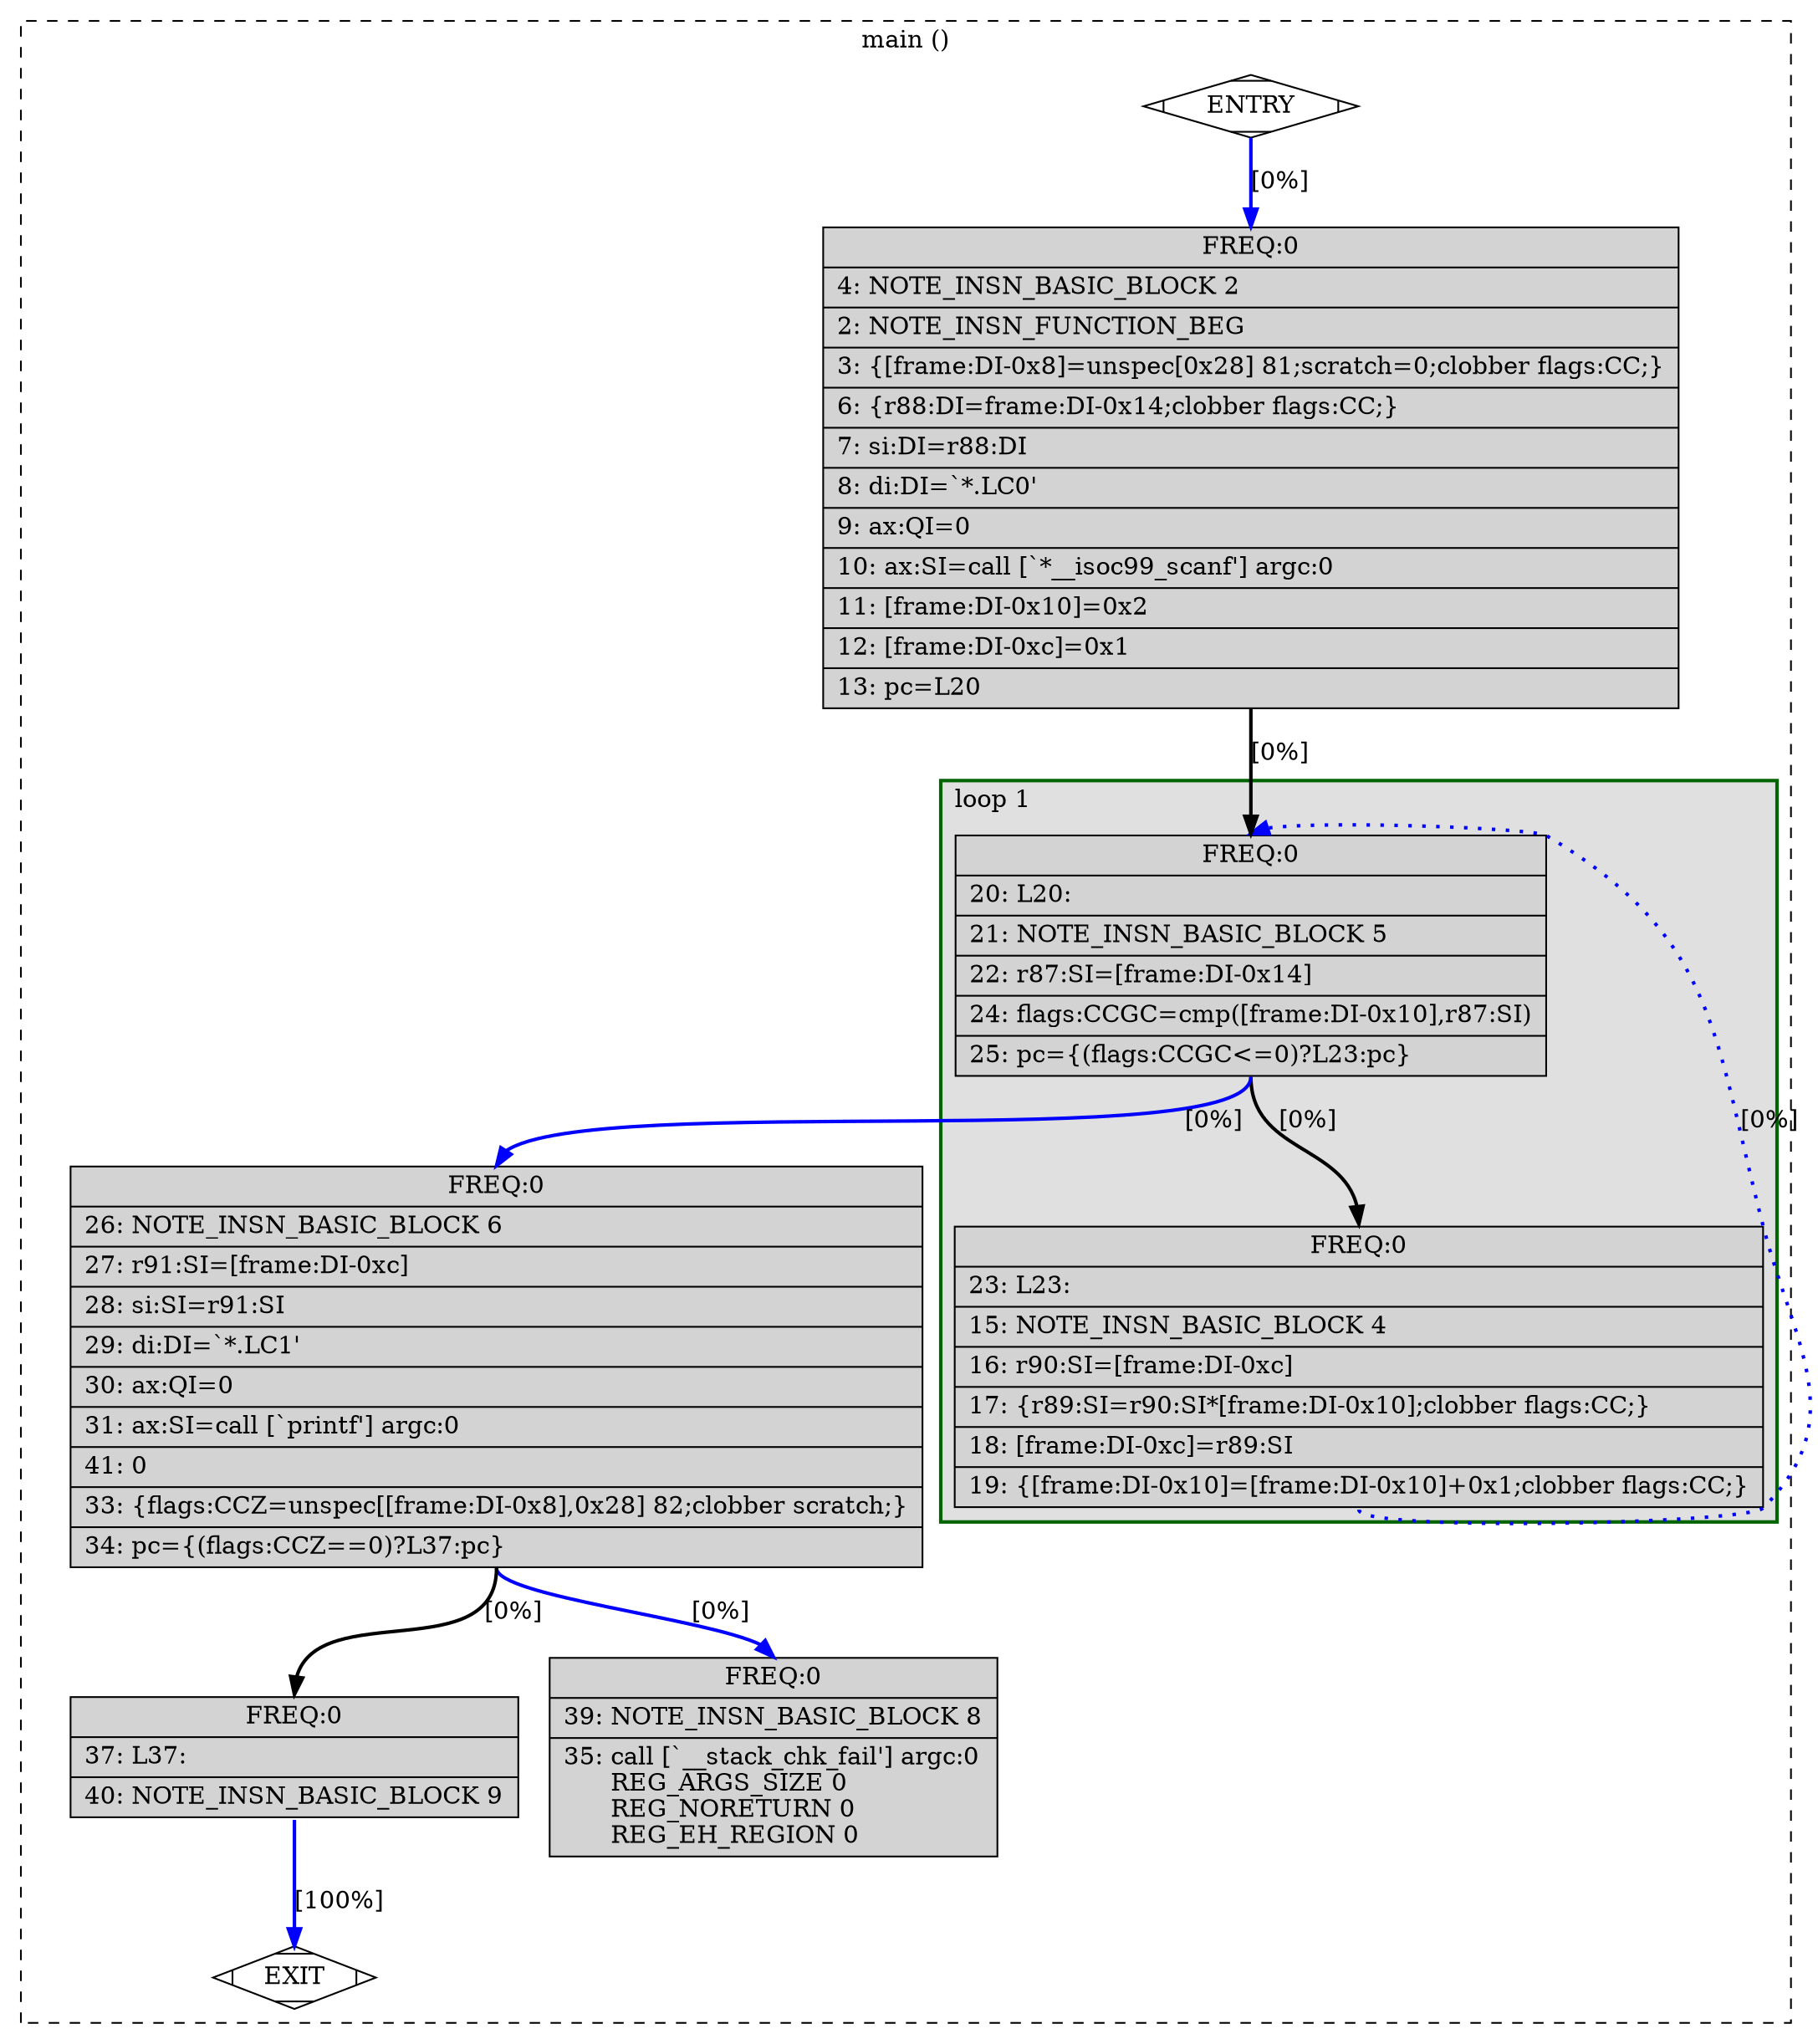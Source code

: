 digraph "test1.c.230r.vregs" {
overlap=false;
subgraph "cluster_main" {
	style="dashed";
	color="black";
	label="main ()";
	subgraph cluster_0_1 {
	style="filled";
	color="darkgreen";
	fillcolor="grey88";
	label="loop 1";
	labeljust=l;
	penwidth=2;
	fn_0_basic_block_5 [shape=record,style=filled,fillcolor=lightgrey,label="{ FREQ:0 |\ \ \ 20:\ L20:\l\
|\ \ \ 21:\ NOTE_INSN_BASIC_BLOCK\ 5\l\
|\ \ \ 22:\ r87:SI=[frame:DI-0x14]\l\
|\ \ \ 24:\ flags:CCGC=cmp([frame:DI-0x10],r87:SI)\l\
|\ \ \ 25:\ pc=\{(flags:CCGC\<=0)?L23:pc\}\l\
}"];

	fn_0_basic_block_4 [shape=record,style=filled,fillcolor=lightgrey,label="{ FREQ:0 |\ \ \ 23:\ L23:\l\
|\ \ \ 15:\ NOTE_INSN_BASIC_BLOCK\ 4\l\
|\ \ \ 16:\ r90:SI=[frame:DI-0xc]\l\
|\ \ \ 17:\ \{r89:SI=r90:SI*[frame:DI-0x10];clobber\ flags:CC;\}\l\
|\ \ \ 18:\ [frame:DI-0xc]=r89:SI\l\
|\ \ \ 19:\ \{[frame:DI-0x10]=[frame:DI-0x10]+0x1;clobber\ flags:CC;\}\l\
}"];

	}
	fn_0_basic_block_0 [shape=Mdiamond,style=filled,fillcolor=white,label="ENTRY"];

	fn_0_basic_block_1 [shape=Mdiamond,style=filled,fillcolor=white,label="EXIT"];

	fn_0_basic_block_2 [shape=record,style=filled,fillcolor=lightgrey,label="{ FREQ:0 |\ \ \ \ 4:\ NOTE_INSN_BASIC_BLOCK\ 2\l\
|\ \ \ \ 2:\ NOTE_INSN_FUNCTION_BEG\l\
|\ \ \ \ 3:\ \{[frame:DI-0x8]=unspec[0x28]\ 81;scratch=0;clobber\ flags:CC;\}\l\
|\ \ \ \ 6:\ \{r88:DI=frame:DI-0x14;clobber\ flags:CC;\}\l\
|\ \ \ \ 7:\ si:DI=r88:DI\l\
|\ \ \ \ 8:\ di:DI=`*.LC0'\l\
|\ \ \ \ 9:\ ax:QI=0\l\
|\ \ \ 10:\ ax:SI=call\ [`*__isoc99_scanf']\ argc:0\l\
|\ \ \ 11:\ [frame:DI-0x10]=0x2\l\
|\ \ \ 12:\ [frame:DI-0xc]=0x1\l\
|\ \ \ 13:\ pc=L20\l\
}"];

	fn_0_basic_block_6 [shape=record,style=filled,fillcolor=lightgrey,label="{ FREQ:0 |\ \ \ 26:\ NOTE_INSN_BASIC_BLOCK\ 6\l\
|\ \ \ 27:\ r91:SI=[frame:DI-0xc]\l\
|\ \ \ 28:\ si:SI=r91:SI\l\
|\ \ \ 29:\ di:DI=`*.LC1'\l\
|\ \ \ 30:\ ax:QI=0\l\
|\ \ \ 31:\ ax:SI=call\ [`printf']\ argc:0\l\
|\ \ \ 41:\ 0\l\
|\ \ \ 33:\ \{flags:CCZ=unspec[[frame:DI-0x8],0x28]\ 82;clobber\ scratch;\}\l\
|\ \ \ 34:\ pc=\{(flags:CCZ==0)?L37:pc\}\l\
}"];

	fn_0_basic_block_8 [shape=record,style=filled,fillcolor=lightgrey,label="{ FREQ:0 |\ \ \ 39:\ NOTE_INSN_BASIC_BLOCK\ 8\l\
|\ \ \ 35:\ call\ [`__stack_chk_fail']\ argc:0\l\
\ \ \ \ \ \ REG_ARGS_SIZE\ 0\l\
\ \ \ \ \ \ REG_NORETURN\ 0\l\
\ \ \ \ \ \ REG_EH_REGION\ 0\l\
}"];

	fn_0_basic_block_9 [shape=record,style=filled,fillcolor=lightgrey,label="{ FREQ:0 |\ \ \ 37:\ L37:\l\
|\ \ \ 40:\ NOTE_INSN_BASIC_BLOCK\ 9\l\
}"];

	fn_0_basic_block_0:s -> fn_0_basic_block_2:n [style="solid,bold",color=blue,weight=100,constraint=true, label="[0%]"];
	fn_0_basic_block_2:s -> fn_0_basic_block_5:n [style="solid,bold",color=black,weight=10,constraint=true, label="[0%]"];
	fn_0_basic_block_4:s -> fn_0_basic_block_5:n [style="dotted,bold",color=blue,weight=10,constraint=false, label="[0%]"];
	fn_0_basic_block_5:s -> fn_0_basic_block_4:n [style="solid,bold",color=black,weight=10,constraint=true, label="[0%]"];
	fn_0_basic_block_5:s -> fn_0_basic_block_6:n [style="solid,bold",color=blue,weight=100,constraint=true, label="[0%]"];
	fn_0_basic_block_6:s -> fn_0_basic_block_9:n [style="solid,bold",color=black,weight=10,constraint=true, label="[0%]"];
	fn_0_basic_block_6:s -> fn_0_basic_block_8:n [style="solid,bold",color=blue,weight=100,constraint=true, label="[0%]"];
	fn_0_basic_block_9:s -> fn_0_basic_block_1:n [style="solid,bold",color=blue,weight=100,constraint=true, label="[100%]"];
	fn_0_basic_block_0:s -> fn_0_basic_block_1:n [style="invis",constraint=true];
}
}
